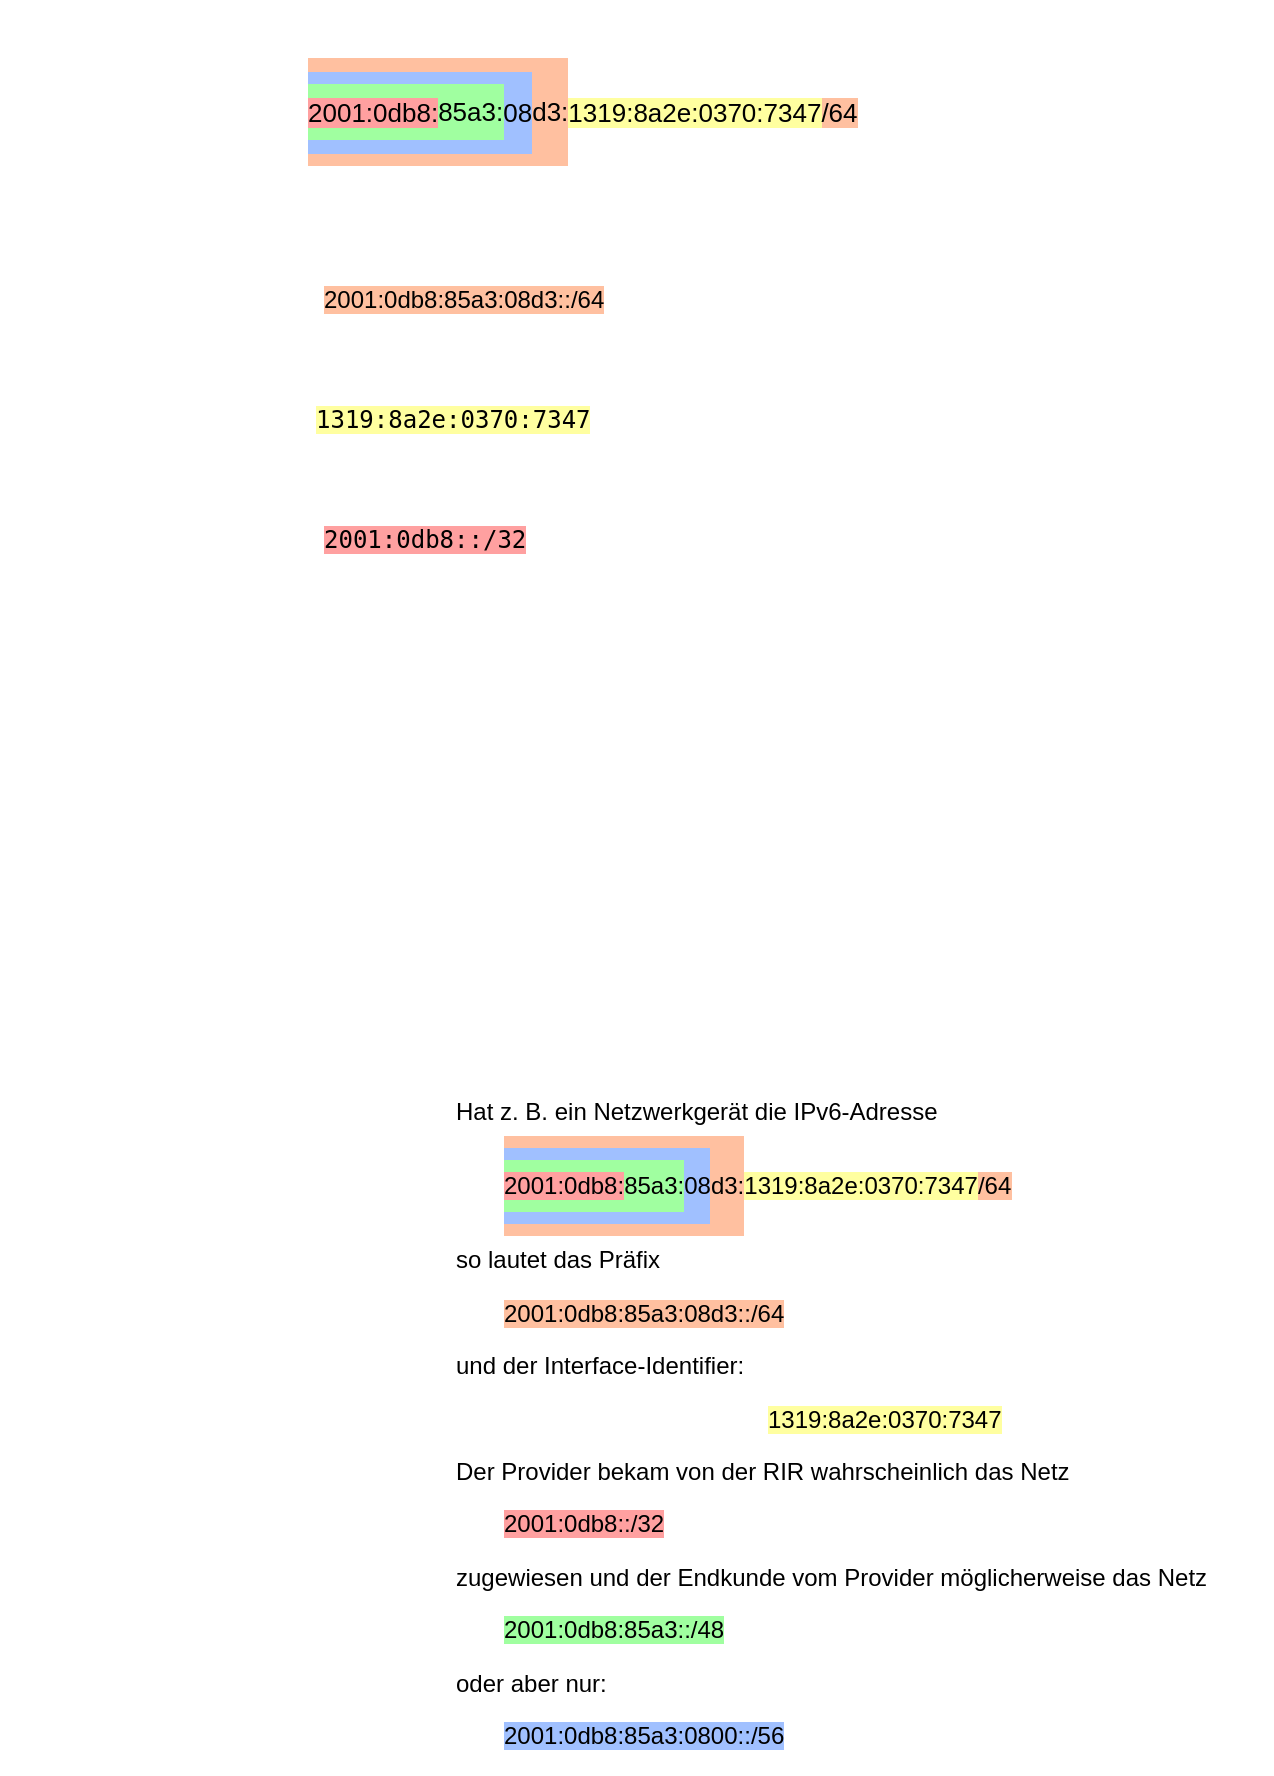 <mxfile version="22.0.2" type="device">
  <diagram name="Page-1" id="EJUTPdUZJYaBdCg8lzsC">
    <mxGraphModel dx="988" dy="570" grid="1" gridSize="10" guides="1" tooltips="1" connect="1" arrows="1" fold="1" page="1" pageScale="1" pageWidth="827" pageHeight="1169" math="0" shadow="0">
      <root>
        <mxCell id="0" />
        <mxCell id="1" parent="0" />
        <mxCell id="XOve1jFmApysGJR4ThFD-1" value="&lt;div style=&quot;margin-left: 2em; font-size: 13px;&quot;&gt;&lt;font face=&quot;Courier New&quot;&gt;&lt;b&gt;&lt;br&gt;&lt;/b&gt;&lt;/font&gt;&lt;pre style=&quot;&quot;&gt;&lt;font face=&quot;Helvetica&quot;&gt;&lt;span style=&quot;background: rgb(255, 192, 160); padding: 1.5em 0px; line-height: 3em;&quot;&gt;&lt;span style=&quot;background: rgb(160, 192, 255); padding: 1em 0px;&quot;&gt;&lt;span style=&quot;background: rgb(160, 255, 160); padding: 0.5em 0px;&quot;&gt;&lt;span style=&quot;background: rgb(255, 160, 160);&quot;&gt;2001:0db8:&lt;/span&gt;85a3:&lt;/span&gt;08&lt;/span&gt;d3:&lt;/span&gt;&lt;span style=&quot;background: rgb(255, 255, 160);&quot;&gt;1319:8a2e:0370:7347&lt;/span&gt;&lt;span style=&quot;background: rgb(255, 192, 160);&quot;&gt;/64&lt;/span&gt;&lt;/font&gt;&lt;/pre&gt;&lt;br&gt;&lt;/div&gt;" style="text;html=1;verticalAlign=top;align=left;whiteSpace=wrap;" vertex="1" parent="1">
          <mxGeometry x="210" y="160" width="360" height="110" as="geometry" />
        </mxCell>
        <mxCell id="XOve1jFmApysGJR4ThFD-2" value="&lt;div style=&quot;margin-left: 2em;&quot;&gt;&lt;br&gt;&lt;p style=&quot;&quot;&gt;&lt;span style=&quot;background:#FFC0A0&quot;&gt;2001:0db8:85a3:08d3::/64&lt;/span&gt;&lt;br&gt;&lt;/p&gt;&lt;br&gt;&lt;/div&gt;" style="text;whiteSpace=wrap;html=1;" vertex="1" parent="1">
          <mxGeometry x="220" y="270" width="230" height="90" as="geometry" />
        </mxCell>
        <mxCell id="XOve1jFmApysGJR4ThFD-4" value="&lt;div style=&quot;font-family:monospace; margin-left: 2em;&quot;&gt;&#xa;&lt;p&gt;&lt;span style=&quot;background:#FFFFA0; margin-left:11em;&quot;&gt;1319:8a2e:0370:7347&lt;/span&gt;&#xa;&lt;/p&gt;&#xa;&lt;/div&gt;" style="text;whiteSpace=wrap;html=1;" vertex="1" parent="1">
          <mxGeometry x="84" y="330" width="330" height="90" as="geometry" />
        </mxCell>
        <mxCell id="XOve1jFmApysGJR4ThFD-5" value="&lt;div style=&quot;font-family:monospace; margin-left: 2em;&quot;&gt;&#xa;&lt;p&gt;&lt;span style=&quot;background:#FFA0A0&quot;&gt;2001:0db8::/32&lt;/span&gt;&#xa;&lt;/p&gt;&#xa;&lt;/div&gt;" style="text;whiteSpace=wrap;html=1;" vertex="1" parent="1">
          <mxGeometry x="220" y="390" width="160" height="90" as="geometry" />
        </mxCell>
        <mxCell id="XOve1jFmApysGJR4ThFD-6" value="&lt;p&gt;Hat z.&amp;nbsp;B. ein Netzwerkgerät die IPv6-Adresse&lt;/p&gt;&lt;div style=&quot;margin-left: 2em;&quot;&gt;&lt;p&gt;&lt;span style=&quot;background: #FFC0A0; padding: 1.5em 0; line-height: 3em;&quot;&gt;&lt;span style=&quot;background: #A0C0FF; padding: 1em 0;&quot;&gt;&lt;span style=&quot;background: #A0FFA0; padding: .5em 0;&quot;&gt;&lt;span style=&quot;background:#FFA0A0&quot;&gt;2001:0db8:&lt;/span&gt;85a3:&lt;/span&gt;08&lt;/span&gt;d3:&lt;/span&gt;&lt;span style=&quot;background:#FFFFA0&quot;&gt;1319:8a2e:0370:7347&lt;/span&gt;&lt;span style=&quot;background:#FFC0A0&quot;&gt;/64&lt;/span&gt;&lt;br&gt;&lt;/p&gt;&lt;/div&gt;&lt;p&gt;so lautet das Präfix&lt;/p&gt;&lt;div style=&quot;margin-left: 2em;&quot;&gt;&lt;p&gt;&lt;span style=&quot;background:#FFC0A0&quot;&gt;2001:0db8:85a3:08d3::/64&lt;/span&gt;&lt;br&gt;&lt;/p&gt;&lt;/div&gt;&lt;p&gt;und der Interface-Identifier:&lt;/p&gt;&lt;div style=&quot;margin-left: 2em;&quot;&gt;&lt;p&gt;&lt;span style=&quot;background:#FFFFA0; margin-left:11em;&quot;&gt;1319:8a2e:0370:7347&lt;/span&gt;&lt;/p&gt;&lt;/div&gt;&lt;p&gt;Der Provider bekam von der RIR wahrscheinlich das Netz&lt;/p&gt;&lt;div style=&quot;margin-left: 2em;&quot;&gt;&lt;p&gt;&lt;span style=&quot;background:#FFA0A0&quot;&gt;2001:0db8::/32&lt;/span&gt;&lt;/p&gt;&lt;/div&gt;&lt;p&gt;zugewiesen und der Endkunde vom Provider möglicherweise das Netz&lt;/p&gt;&lt;div style=&quot;margin-left: 2em;&quot;&gt;&lt;p&gt;&lt;span style=&quot;background:#A0FFA0&quot;&gt;2001:0db8:85a3::/48&lt;/span&gt;&lt;/p&gt;&lt;/div&gt;&lt;p&gt;oder aber nur:&lt;/p&gt;&lt;div style=&quot;margin-left: 2em;&quot;&gt;&lt;p style=&quot;&quot;&gt;&lt;span style=&quot;background:#A0C0FF&quot;&gt;2001:0db8:85a3:0800::/56&lt;/span&gt;&lt;/p&gt;&lt;/div&gt;" style="text;whiteSpace=wrap;html=1;" vertex="1" parent="1">
          <mxGeometry x="310" y="690" width="410" height="350" as="geometry" />
        </mxCell>
      </root>
    </mxGraphModel>
  </diagram>
</mxfile>
